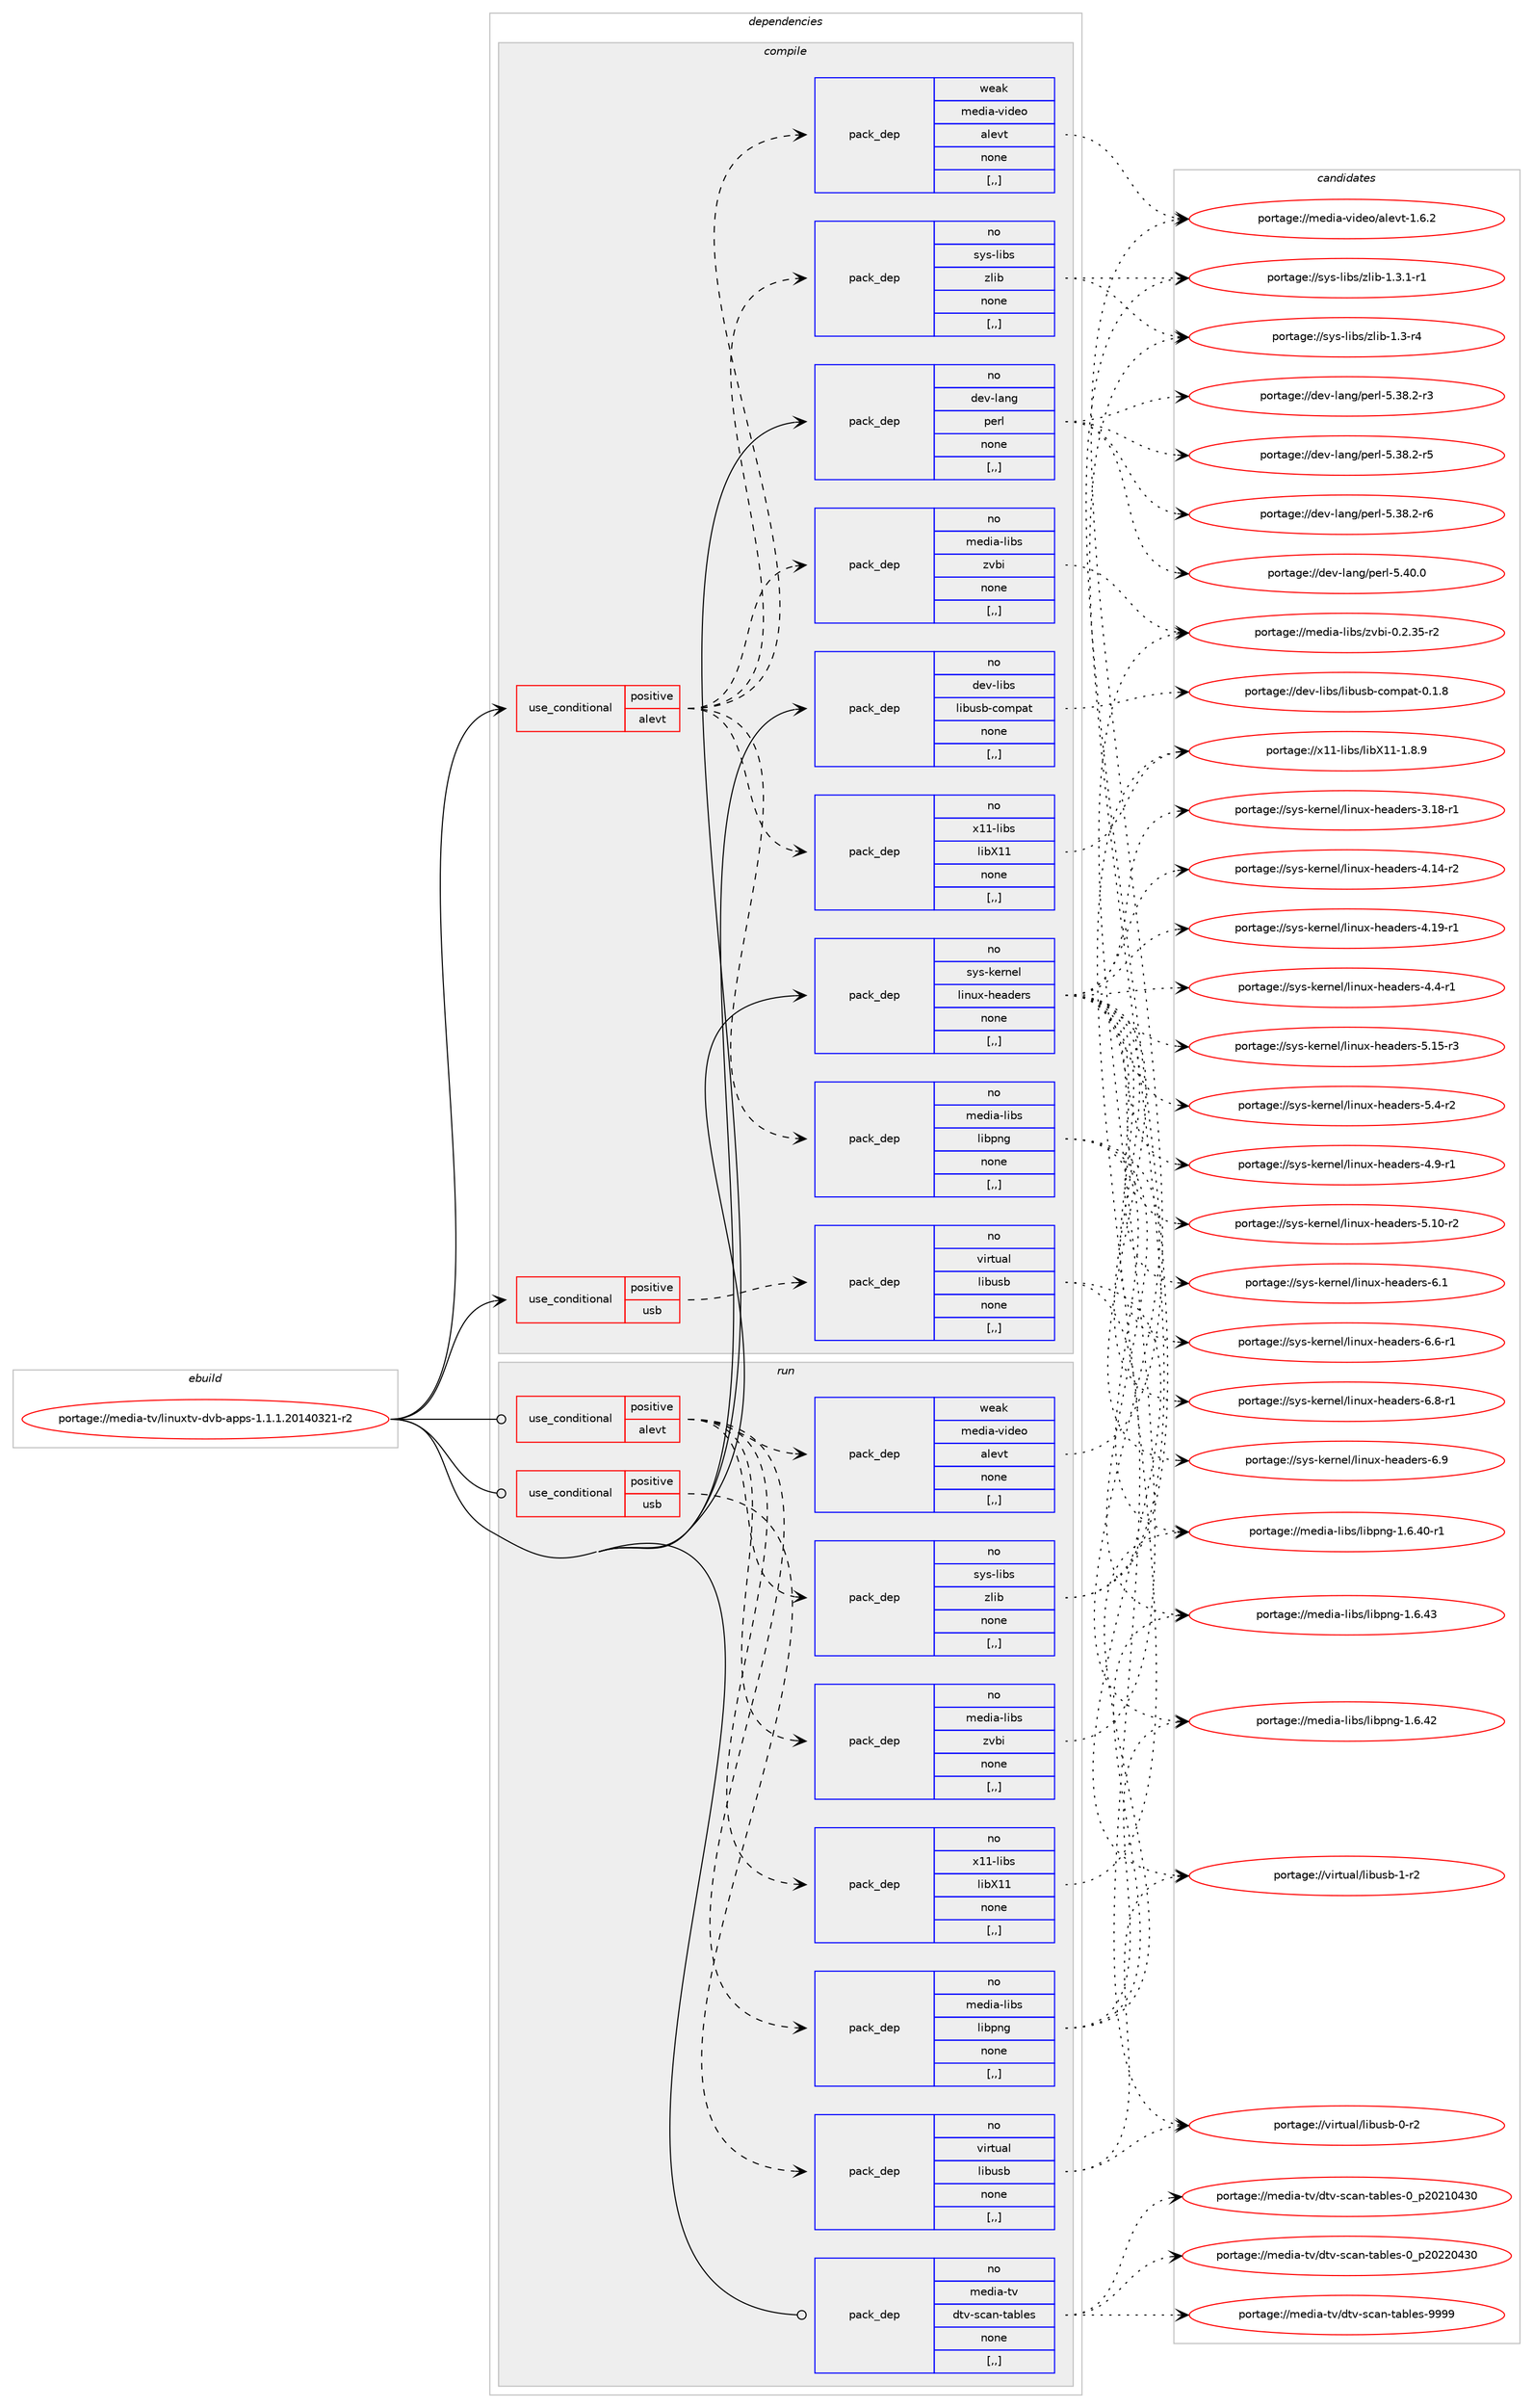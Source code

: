 digraph prolog {

# *************
# Graph options
# *************

newrank=true;
concentrate=true;
compound=true;
graph [rankdir=LR,fontname=Helvetica,fontsize=10,ranksep=1.5];#, ranksep=2.5, nodesep=0.2];
edge  [arrowhead=vee];
node  [fontname=Helvetica,fontsize=10];

# **********
# The ebuild
# **********

subgraph cluster_leftcol {
color=gray;
rank=same;
label=<<i>ebuild</i>>;
id [label="portage://media-tv/linuxtv-dvb-apps-1.1.1.20140321-r2", color=red, width=4, href="../media-tv/linuxtv-dvb-apps-1.1.1.20140321-r2.svg"];
}

# ****************
# The dependencies
# ****************

subgraph cluster_midcol {
color=gray;
label=<<i>dependencies</i>>;
subgraph cluster_compile {
fillcolor="#eeeeee";
style=filled;
label=<<i>compile</i>>;
subgraph cond80629 {
dependency317258 [label=<<TABLE BORDER="0" CELLBORDER="1" CELLSPACING="0" CELLPADDING="4"><TR><TD ROWSPAN="3" CELLPADDING="10">use_conditional</TD></TR><TR><TD>positive</TD></TR><TR><TD>alevt</TD></TR></TABLE>>, shape=none, color=red];
subgraph pack234175 {
dependency317259 [label=<<TABLE BORDER="0" CELLBORDER="1" CELLSPACING="0" CELLPADDING="4" WIDTH="220"><TR><TD ROWSPAN="6" CELLPADDING="30">pack_dep</TD></TR><TR><TD WIDTH="110">weak</TD></TR><TR><TD>media-video</TD></TR><TR><TD>alevt</TD></TR><TR><TD>none</TD></TR><TR><TD>[,,]</TD></TR></TABLE>>, shape=none, color=blue];
}
dependency317258:e -> dependency317259:w [weight=20,style="dashed",arrowhead="vee"];
subgraph pack234176 {
dependency317260 [label=<<TABLE BORDER="0" CELLBORDER="1" CELLSPACING="0" CELLPADDING="4" WIDTH="220"><TR><TD ROWSPAN="6" CELLPADDING="30">pack_dep</TD></TR><TR><TD WIDTH="110">no</TD></TR><TR><TD>media-libs</TD></TR><TR><TD>libpng</TD></TR><TR><TD>none</TD></TR><TR><TD>[,,]</TD></TR></TABLE>>, shape=none, color=blue];
}
dependency317258:e -> dependency317260:w [weight=20,style="dashed",arrowhead="vee"];
subgraph pack234177 {
dependency317261 [label=<<TABLE BORDER="0" CELLBORDER="1" CELLSPACING="0" CELLPADDING="4" WIDTH="220"><TR><TD ROWSPAN="6" CELLPADDING="30">pack_dep</TD></TR><TR><TD WIDTH="110">no</TD></TR><TR><TD>media-libs</TD></TR><TR><TD>zvbi</TD></TR><TR><TD>none</TD></TR><TR><TD>[,,]</TD></TR></TABLE>>, shape=none, color=blue];
}
dependency317258:e -> dependency317261:w [weight=20,style="dashed",arrowhead="vee"];
subgraph pack234178 {
dependency317262 [label=<<TABLE BORDER="0" CELLBORDER="1" CELLSPACING="0" CELLPADDING="4" WIDTH="220"><TR><TD ROWSPAN="6" CELLPADDING="30">pack_dep</TD></TR><TR><TD WIDTH="110">no</TD></TR><TR><TD>sys-libs</TD></TR><TR><TD>zlib</TD></TR><TR><TD>none</TD></TR><TR><TD>[,,]</TD></TR></TABLE>>, shape=none, color=blue];
}
dependency317258:e -> dependency317262:w [weight=20,style="dashed",arrowhead="vee"];
subgraph pack234179 {
dependency317263 [label=<<TABLE BORDER="0" CELLBORDER="1" CELLSPACING="0" CELLPADDING="4" WIDTH="220"><TR><TD ROWSPAN="6" CELLPADDING="30">pack_dep</TD></TR><TR><TD WIDTH="110">no</TD></TR><TR><TD>x11-libs</TD></TR><TR><TD>libX11</TD></TR><TR><TD>none</TD></TR><TR><TD>[,,]</TD></TR></TABLE>>, shape=none, color=blue];
}
dependency317258:e -> dependency317263:w [weight=20,style="dashed",arrowhead="vee"];
}
id:e -> dependency317258:w [weight=20,style="solid",arrowhead="vee"];
subgraph cond80630 {
dependency317264 [label=<<TABLE BORDER="0" CELLBORDER="1" CELLSPACING="0" CELLPADDING="4"><TR><TD ROWSPAN="3" CELLPADDING="10">use_conditional</TD></TR><TR><TD>positive</TD></TR><TR><TD>usb</TD></TR></TABLE>>, shape=none, color=red];
subgraph pack234180 {
dependency317265 [label=<<TABLE BORDER="0" CELLBORDER="1" CELLSPACING="0" CELLPADDING="4" WIDTH="220"><TR><TD ROWSPAN="6" CELLPADDING="30">pack_dep</TD></TR><TR><TD WIDTH="110">no</TD></TR><TR><TD>virtual</TD></TR><TR><TD>libusb</TD></TR><TR><TD>none</TD></TR><TR><TD>[,,]</TD></TR></TABLE>>, shape=none, color=blue];
}
dependency317264:e -> dependency317265:w [weight=20,style="dashed",arrowhead="vee"];
}
id:e -> dependency317264:w [weight=20,style="solid",arrowhead="vee"];
subgraph pack234181 {
dependency317266 [label=<<TABLE BORDER="0" CELLBORDER="1" CELLSPACING="0" CELLPADDING="4" WIDTH="220"><TR><TD ROWSPAN="6" CELLPADDING="30">pack_dep</TD></TR><TR><TD WIDTH="110">no</TD></TR><TR><TD>dev-lang</TD></TR><TR><TD>perl</TD></TR><TR><TD>none</TD></TR><TR><TD>[,,]</TD></TR></TABLE>>, shape=none, color=blue];
}
id:e -> dependency317266:w [weight=20,style="solid",arrowhead="vee"];
subgraph pack234182 {
dependency317267 [label=<<TABLE BORDER="0" CELLBORDER="1" CELLSPACING="0" CELLPADDING="4" WIDTH="220"><TR><TD ROWSPAN="6" CELLPADDING="30">pack_dep</TD></TR><TR><TD WIDTH="110">no</TD></TR><TR><TD>dev-libs</TD></TR><TR><TD>libusb-compat</TD></TR><TR><TD>none</TD></TR><TR><TD>[,,]</TD></TR></TABLE>>, shape=none, color=blue];
}
id:e -> dependency317267:w [weight=20,style="solid",arrowhead="vee"];
subgraph pack234183 {
dependency317268 [label=<<TABLE BORDER="0" CELLBORDER="1" CELLSPACING="0" CELLPADDING="4" WIDTH="220"><TR><TD ROWSPAN="6" CELLPADDING="30">pack_dep</TD></TR><TR><TD WIDTH="110">no</TD></TR><TR><TD>sys-kernel</TD></TR><TR><TD>linux-headers</TD></TR><TR><TD>none</TD></TR><TR><TD>[,,]</TD></TR></TABLE>>, shape=none, color=blue];
}
id:e -> dependency317268:w [weight=20,style="solid",arrowhead="vee"];
}
subgraph cluster_compileandrun {
fillcolor="#eeeeee";
style=filled;
label=<<i>compile and run</i>>;
}
subgraph cluster_run {
fillcolor="#eeeeee";
style=filled;
label=<<i>run</i>>;
subgraph cond80631 {
dependency317269 [label=<<TABLE BORDER="0" CELLBORDER="1" CELLSPACING="0" CELLPADDING="4"><TR><TD ROWSPAN="3" CELLPADDING="10">use_conditional</TD></TR><TR><TD>positive</TD></TR><TR><TD>alevt</TD></TR></TABLE>>, shape=none, color=red];
subgraph pack234184 {
dependency317270 [label=<<TABLE BORDER="0" CELLBORDER="1" CELLSPACING="0" CELLPADDING="4" WIDTH="220"><TR><TD ROWSPAN="6" CELLPADDING="30">pack_dep</TD></TR><TR><TD WIDTH="110">weak</TD></TR><TR><TD>media-video</TD></TR><TR><TD>alevt</TD></TR><TR><TD>none</TD></TR><TR><TD>[,,]</TD></TR></TABLE>>, shape=none, color=blue];
}
dependency317269:e -> dependency317270:w [weight=20,style="dashed",arrowhead="vee"];
subgraph pack234185 {
dependency317271 [label=<<TABLE BORDER="0" CELLBORDER="1" CELLSPACING="0" CELLPADDING="4" WIDTH="220"><TR><TD ROWSPAN="6" CELLPADDING="30">pack_dep</TD></TR><TR><TD WIDTH="110">no</TD></TR><TR><TD>media-libs</TD></TR><TR><TD>libpng</TD></TR><TR><TD>none</TD></TR><TR><TD>[,,]</TD></TR></TABLE>>, shape=none, color=blue];
}
dependency317269:e -> dependency317271:w [weight=20,style="dashed",arrowhead="vee"];
subgraph pack234186 {
dependency317272 [label=<<TABLE BORDER="0" CELLBORDER="1" CELLSPACING="0" CELLPADDING="4" WIDTH="220"><TR><TD ROWSPAN="6" CELLPADDING="30">pack_dep</TD></TR><TR><TD WIDTH="110">no</TD></TR><TR><TD>media-libs</TD></TR><TR><TD>zvbi</TD></TR><TR><TD>none</TD></TR><TR><TD>[,,]</TD></TR></TABLE>>, shape=none, color=blue];
}
dependency317269:e -> dependency317272:w [weight=20,style="dashed",arrowhead="vee"];
subgraph pack234187 {
dependency317273 [label=<<TABLE BORDER="0" CELLBORDER="1" CELLSPACING="0" CELLPADDING="4" WIDTH="220"><TR><TD ROWSPAN="6" CELLPADDING="30">pack_dep</TD></TR><TR><TD WIDTH="110">no</TD></TR><TR><TD>sys-libs</TD></TR><TR><TD>zlib</TD></TR><TR><TD>none</TD></TR><TR><TD>[,,]</TD></TR></TABLE>>, shape=none, color=blue];
}
dependency317269:e -> dependency317273:w [weight=20,style="dashed",arrowhead="vee"];
subgraph pack234188 {
dependency317274 [label=<<TABLE BORDER="0" CELLBORDER="1" CELLSPACING="0" CELLPADDING="4" WIDTH="220"><TR><TD ROWSPAN="6" CELLPADDING="30">pack_dep</TD></TR><TR><TD WIDTH="110">no</TD></TR><TR><TD>x11-libs</TD></TR><TR><TD>libX11</TD></TR><TR><TD>none</TD></TR><TR><TD>[,,]</TD></TR></TABLE>>, shape=none, color=blue];
}
dependency317269:e -> dependency317274:w [weight=20,style="dashed",arrowhead="vee"];
}
id:e -> dependency317269:w [weight=20,style="solid",arrowhead="odot"];
subgraph cond80632 {
dependency317275 [label=<<TABLE BORDER="0" CELLBORDER="1" CELLSPACING="0" CELLPADDING="4"><TR><TD ROWSPAN="3" CELLPADDING="10">use_conditional</TD></TR><TR><TD>positive</TD></TR><TR><TD>usb</TD></TR></TABLE>>, shape=none, color=red];
subgraph pack234189 {
dependency317276 [label=<<TABLE BORDER="0" CELLBORDER="1" CELLSPACING="0" CELLPADDING="4" WIDTH="220"><TR><TD ROWSPAN="6" CELLPADDING="30">pack_dep</TD></TR><TR><TD WIDTH="110">no</TD></TR><TR><TD>virtual</TD></TR><TR><TD>libusb</TD></TR><TR><TD>none</TD></TR><TR><TD>[,,]</TD></TR></TABLE>>, shape=none, color=blue];
}
dependency317275:e -> dependency317276:w [weight=20,style="dashed",arrowhead="vee"];
}
id:e -> dependency317275:w [weight=20,style="solid",arrowhead="odot"];
subgraph pack234190 {
dependency317277 [label=<<TABLE BORDER="0" CELLBORDER="1" CELLSPACING="0" CELLPADDING="4" WIDTH="220"><TR><TD ROWSPAN="6" CELLPADDING="30">pack_dep</TD></TR><TR><TD WIDTH="110">no</TD></TR><TR><TD>media-tv</TD></TR><TR><TD>dtv-scan-tables</TD></TR><TR><TD>none</TD></TR><TR><TD>[,,]</TD></TR></TABLE>>, shape=none, color=blue];
}
id:e -> dependency317277:w [weight=20,style="solid",arrowhead="odot"];
}
}

# **************
# The candidates
# **************

subgraph cluster_choices {
rank=same;
color=gray;
label=<<i>candidates</i>>;

subgraph choice234175 {
color=black;
nodesep=1;
choice10910110010597451181051001011114797108101118116454946544650 [label="portage://media-video/alevt-1.6.2", color=red, width=4,href="../media-video/alevt-1.6.2.svg"];
dependency317259:e -> choice10910110010597451181051001011114797108101118116454946544650:w [style=dotted,weight="100"];
}
subgraph choice234176 {
color=black;
nodesep=1;
choice1091011001059745108105981154710810598112110103454946544652484511449 [label="portage://media-libs/libpng-1.6.40-r1", color=red, width=4,href="../media-libs/libpng-1.6.40-r1.svg"];
choice109101100105974510810598115471081059811211010345494654465250 [label="portage://media-libs/libpng-1.6.42", color=red, width=4,href="../media-libs/libpng-1.6.42.svg"];
choice109101100105974510810598115471081059811211010345494654465251 [label="portage://media-libs/libpng-1.6.43", color=red, width=4,href="../media-libs/libpng-1.6.43.svg"];
dependency317260:e -> choice1091011001059745108105981154710810598112110103454946544652484511449:w [style=dotted,weight="100"];
dependency317260:e -> choice109101100105974510810598115471081059811211010345494654465250:w [style=dotted,weight="100"];
dependency317260:e -> choice109101100105974510810598115471081059811211010345494654465251:w [style=dotted,weight="100"];
}
subgraph choice234177 {
color=black;
nodesep=1;
choice1091011001059745108105981154712211898105454846504651534511450 [label="portage://media-libs/zvbi-0.2.35-r2", color=red, width=4,href="../media-libs/zvbi-0.2.35-r2.svg"];
dependency317261:e -> choice1091011001059745108105981154712211898105454846504651534511450:w [style=dotted,weight="100"];
}
subgraph choice234178 {
color=black;
nodesep=1;
choice11512111545108105981154712210810598454946514511452 [label="portage://sys-libs/zlib-1.3-r4", color=red, width=4,href="../sys-libs/zlib-1.3-r4.svg"];
choice115121115451081059811547122108105984549465146494511449 [label="portage://sys-libs/zlib-1.3.1-r1", color=red, width=4,href="../sys-libs/zlib-1.3.1-r1.svg"];
dependency317262:e -> choice11512111545108105981154712210810598454946514511452:w [style=dotted,weight="100"];
dependency317262:e -> choice115121115451081059811547122108105984549465146494511449:w [style=dotted,weight="100"];
}
subgraph choice234179 {
color=black;
nodesep=1;
choice120494945108105981154710810598884949454946564657 [label="portage://x11-libs/libX11-1.8.9", color=red, width=4,href="../x11-libs/libX11-1.8.9.svg"];
dependency317263:e -> choice120494945108105981154710810598884949454946564657:w [style=dotted,weight="100"];
}
subgraph choice234180 {
color=black;
nodesep=1;
choice1181051141161179710847108105981171159845484511450 [label="portage://virtual/libusb-0-r2", color=red, width=4,href="../virtual/libusb-0-r2.svg"];
choice1181051141161179710847108105981171159845494511450 [label="portage://virtual/libusb-1-r2", color=red, width=4,href="../virtual/libusb-1-r2.svg"];
dependency317265:e -> choice1181051141161179710847108105981171159845484511450:w [style=dotted,weight="100"];
dependency317265:e -> choice1181051141161179710847108105981171159845494511450:w [style=dotted,weight="100"];
}
subgraph choice234181 {
color=black;
nodesep=1;
choice100101118451089711010347112101114108455346515646504511451 [label="portage://dev-lang/perl-5.38.2-r3", color=red, width=4,href="../dev-lang/perl-5.38.2-r3.svg"];
choice100101118451089711010347112101114108455346515646504511453 [label="portage://dev-lang/perl-5.38.2-r5", color=red, width=4,href="../dev-lang/perl-5.38.2-r5.svg"];
choice100101118451089711010347112101114108455346515646504511454 [label="portage://dev-lang/perl-5.38.2-r6", color=red, width=4,href="../dev-lang/perl-5.38.2-r6.svg"];
choice10010111845108971101034711210111410845534652484648 [label="portage://dev-lang/perl-5.40.0", color=red, width=4,href="../dev-lang/perl-5.40.0.svg"];
dependency317266:e -> choice100101118451089711010347112101114108455346515646504511451:w [style=dotted,weight="100"];
dependency317266:e -> choice100101118451089711010347112101114108455346515646504511453:w [style=dotted,weight="100"];
dependency317266:e -> choice100101118451089711010347112101114108455346515646504511454:w [style=dotted,weight="100"];
dependency317266:e -> choice10010111845108971101034711210111410845534652484648:w [style=dotted,weight="100"];
}
subgraph choice234182 {
color=black;
nodesep=1;
choice1001011184510810598115471081059811711598459911110911297116454846494656 [label="portage://dev-libs/libusb-compat-0.1.8", color=red, width=4,href="../dev-libs/libusb-compat-0.1.8.svg"];
dependency317267:e -> choice1001011184510810598115471081059811711598459911110911297116454846494656:w [style=dotted,weight="100"];
}
subgraph choice234183 {
color=black;
nodesep=1;
choice1151211154510710111411010110847108105110117120451041019710010111411545514649564511449 [label="portage://sys-kernel/linux-headers-3.18-r1", color=red, width=4,href="../sys-kernel/linux-headers-3.18-r1.svg"];
choice1151211154510710111411010110847108105110117120451041019710010111411545524649524511450 [label="portage://sys-kernel/linux-headers-4.14-r2", color=red, width=4,href="../sys-kernel/linux-headers-4.14-r2.svg"];
choice1151211154510710111411010110847108105110117120451041019710010111411545524649574511449 [label="portage://sys-kernel/linux-headers-4.19-r1", color=red, width=4,href="../sys-kernel/linux-headers-4.19-r1.svg"];
choice11512111545107101114110101108471081051101171204510410197100101114115455246524511449 [label="portage://sys-kernel/linux-headers-4.4-r1", color=red, width=4,href="../sys-kernel/linux-headers-4.4-r1.svg"];
choice11512111545107101114110101108471081051101171204510410197100101114115455246574511449 [label="portage://sys-kernel/linux-headers-4.9-r1", color=red, width=4,href="../sys-kernel/linux-headers-4.9-r1.svg"];
choice1151211154510710111411010110847108105110117120451041019710010111411545534649484511450 [label="portage://sys-kernel/linux-headers-5.10-r2", color=red, width=4,href="../sys-kernel/linux-headers-5.10-r2.svg"];
choice1151211154510710111411010110847108105110117120451041019710010111411545534649534511451 [label="portage://sys-kernel/linux-headers-5.15-r3", color=red, width=4,href="../sys-kernel/linux-headers-5.15-r3.svg"];
choice11512111545107101114110101108471081051101171204510410197100101114115455346524511450 [label="portage://sys-kernel/linux-headers-5.4-r2", color=red, width=4,href="../sys-kernel/linux-headers-5.4-r2.svg"];
choice1151211154510710111411010110847108105110117120451041019710010111411545544649 [label="portage://sys-kernel/linux-headers-6.1", color=red, width=4,href="../sys-kernel/linux-headers-6.1.svg"];
choice11512111545107101114110101108471081051101171204510410197100101114115455446544511449 [label="portage://sys-kernel/linux-headers-6.6-r1", color=red, width=4,href="../sys-kernel/linux-headers-6.6-r1.svg"];
choice11512111545107101114110101108471081051101171204510410197100101114115455446564511449 [label="portage://sys-kernel/linux-headers-6.8-r1", color=red, width=4,href="../sys-kernel/linux-headers-6.8-r1.svg"];
choice1151211154510710111411010110847108105110117120451041019710010111411545544657 [label="portage://sys-kernel/linux-headers-6.9", color=red, width=4,href="../sys-kernel/linux-headers-6.9.svg"];
dependency317268:e -> choice1151211154510710111411010110847108105110117120451041019710010111411545514649564511449:w [style=dotted,weight="100"];
dependency317268:e -> choice1151211154510710111411010110847108105110117120451041019710010111411545524649524511450:w [style=dotted,weight="100"];
dependency317268:e -> choice1151211154510710111411010110847108105110117120451041019710010111411545524649574511449:w [style=dotted,weight="100"];
dependency317268:e -> choice11512111545107101114110101108471081051101171204510410197100101114115455246524511449:w [style=dotted,weight="100"];
dependency317268:e -> choice11512111545107101114110101108471081051101171204510410197100101114115455246574511449:w [style=dotted,weight="100"];
dependency317268:e -> choice1151211154510710111411010110847108105110117120451041019710010111411545534649484511450:w [style=dotted,weight="100"];
dependency317268:e -> choice1151211154510710111411010110847108105110117120451041019710010111411545534649534511451:w [style=dotted,weight="100"];
dependency317268:e -> choice11512111545107101114110101108471081051101171204510410197100101114115455346524511450:w [style=dotted,weight="100"];
dependency317268:e -> choice1151211154510710111411010110847108105110117120451041019710010111411545544649:w [style=dotted,weight="100"];
dependency317268:e -> choice11512111545107101114110101108471081051101171204510410197100101114115455446544511449:w [style=dotted,weight="100"];
dependency317268:e -> choice11512111545107101114110101108471081051101171204510410197100101114115455446564511449:w [style=dotted,weight="100"];
dependency317268:e -> choice1151211154510710111411010110847108105110117120451041019710010111411545544657:w [style=dotted,weight="100"];
}
subgraph choice234184 {
color=black;
nodesep=1;
choice10910110010597451181051001011114797108101118116454946544650 [label="portage://media-video/alevt-1.6.2", color=red, width=4,href="../media-video/alevt-1.6.2.svg"];
dependency317270:e -> choice10910110010597451181051001011114797108101118116454946544650:w [style=dotted,weight="100"];
}
subgraph choice234185 {
color=black;
nodesep=1;
choice1091011001059745108105981154710810598112110103454946544652484511449 [label="portage://media-libs/libpng-1.6.40-r1", color=red, width=4,href="../media-libs/libpng-1.6.40-r1.svg"];
choice109101100105974510810598115471081059811211010345494654465250 [label="portage://media-libs/libpng-1.6.42", color=red, width=4,href="../media-libs/libpng-1.6.42.svg"];
choice109101100105974510810598115471081059811211010345494654465251 [label="portage://media-libs/libpng-1.6.43", color=red, width=4,href="../media-libs/libpng-1.6.43.svg"];
dependency317271:e -> choice1091011001059745108105981154710810598112110103454946544652484511449:w [style=dotted,weight="100"];
dependency317271:e -> choice109101100105974510810598115471081059811211010345494654465250:w [style=dotted,weight="100"];
dependency317271:e -> choice109101100105974510810598115471081059811211010345494654465251:w [style=dotted,weight="100"];
}
subgraph choice234186 {
color=black;
nodesep=1;
choice1091011001059745108105981154712211898105454846504651534511450 [label="portage://media-libs/zvbi-0.2.35-r2", color=red, width=4,href="../media-libs/zvbi-0.2.35-r2.svg"];
dependency317272:e -> choice1091011001059745108105981154712211898105454846504651534511450:w [style=dotted,weight="100"];
}
subgraph choice234187 {
color=black;
nodesep=1;
choice11512111545108105981154712210810598454946514511452 [label="portage://sys-libs/zlib-1.3-r4", color=red, width=4,href="../sys-libs/zlib-1.3-r4.svg"];
choice115121115451081059811547122108105984549465146494511449 [label="portage://sys-libs/zlib-1.3.1-r1", color=red, width=4,href="../sys-libs/zlib-1.3.1-r1.svg"];
dependency317273:e -> choice11512111545108105981154712210810598454946514511452:w [style=dotted,weight="100"];
dependency317273:e -> choice115121115451081059811547122108105984549465146494511449:w [style=dotted,weight="100"];
}
subgraph choice234188 {
color=black;
nodesep=1;
choice120494945108105981154710810598884949454946564657 [label="portage://x11-libs/libX11-1.8.9", color=red, width=4,href="../x11-libs/libX11-1.8.9.svg"];
dependency317274:e -> choice120494945108105981154710810598884949454946564657:w [style=dotted,weight="100"];
}
subgraph choice234189 {
color=black;
nodesep=1;
choice1181051141161179710847108105981171159845484511450 [label="portage://virtual/libusb-0-r2", color=red, width=4,href="../virtual/libusb-0-r2.svg"];
choice1181051141161179710847108105981171159845494511450 [label="portage://virtual/libusb-1-r2", color=red, width=4,href="../virtual/libusb-1-r2.svg"];
dependency317276:e -> choice1181051141161179710847108105981171159845484511450:w [style=dotted,weight="100"];
dependency317276:e -> choice1181051141161179710847108105981171159845494511450:w [style=dotted,weight="100"];
}
subgraph choice234190 {
color=black;
nodesep=1;
choice1091011001059745116118471001161184511599971104511697981081011154548951125048504948525148 [label="portage://media-tv/dtv-scan-tables-0_p20210430", color=red, width=4,href="../media-tv/dtv-scan-tables-0_p20210430.svg"];
choice1091011001059745116118471001161184511599971104511697981081011154548951125048505048525148 [label="portage://media-tv/dtv-scan-tables-0_p20220430", color=red, width=4,href="../media-tv/dtv-scan-tables-0_p20220430.svg"];
choice1091011001059745116118471001161184511599971104511697981081011154557575757 [label="portage://media-tv/dtv-scan-tables-9999", color=red, width=4,href="../media-tv/dtv-scan-tables-9999.svg"];
dependency317277:e -> choice1091011001059745116118471001161184511599971104511697981081011154548951125048504948525148:w [style=dotted,weight="100"];
dependency317277:e -> choice1091011001059745116118471001161184511599971104511697981081011154548951125048505048525148:w [style=dotted,weight="100"];
dependency317277:e -> choice1091011001059745116118471001161184511599971104511697981081011154557575757:w [style=dotted,weight="100"];
}
}

}
